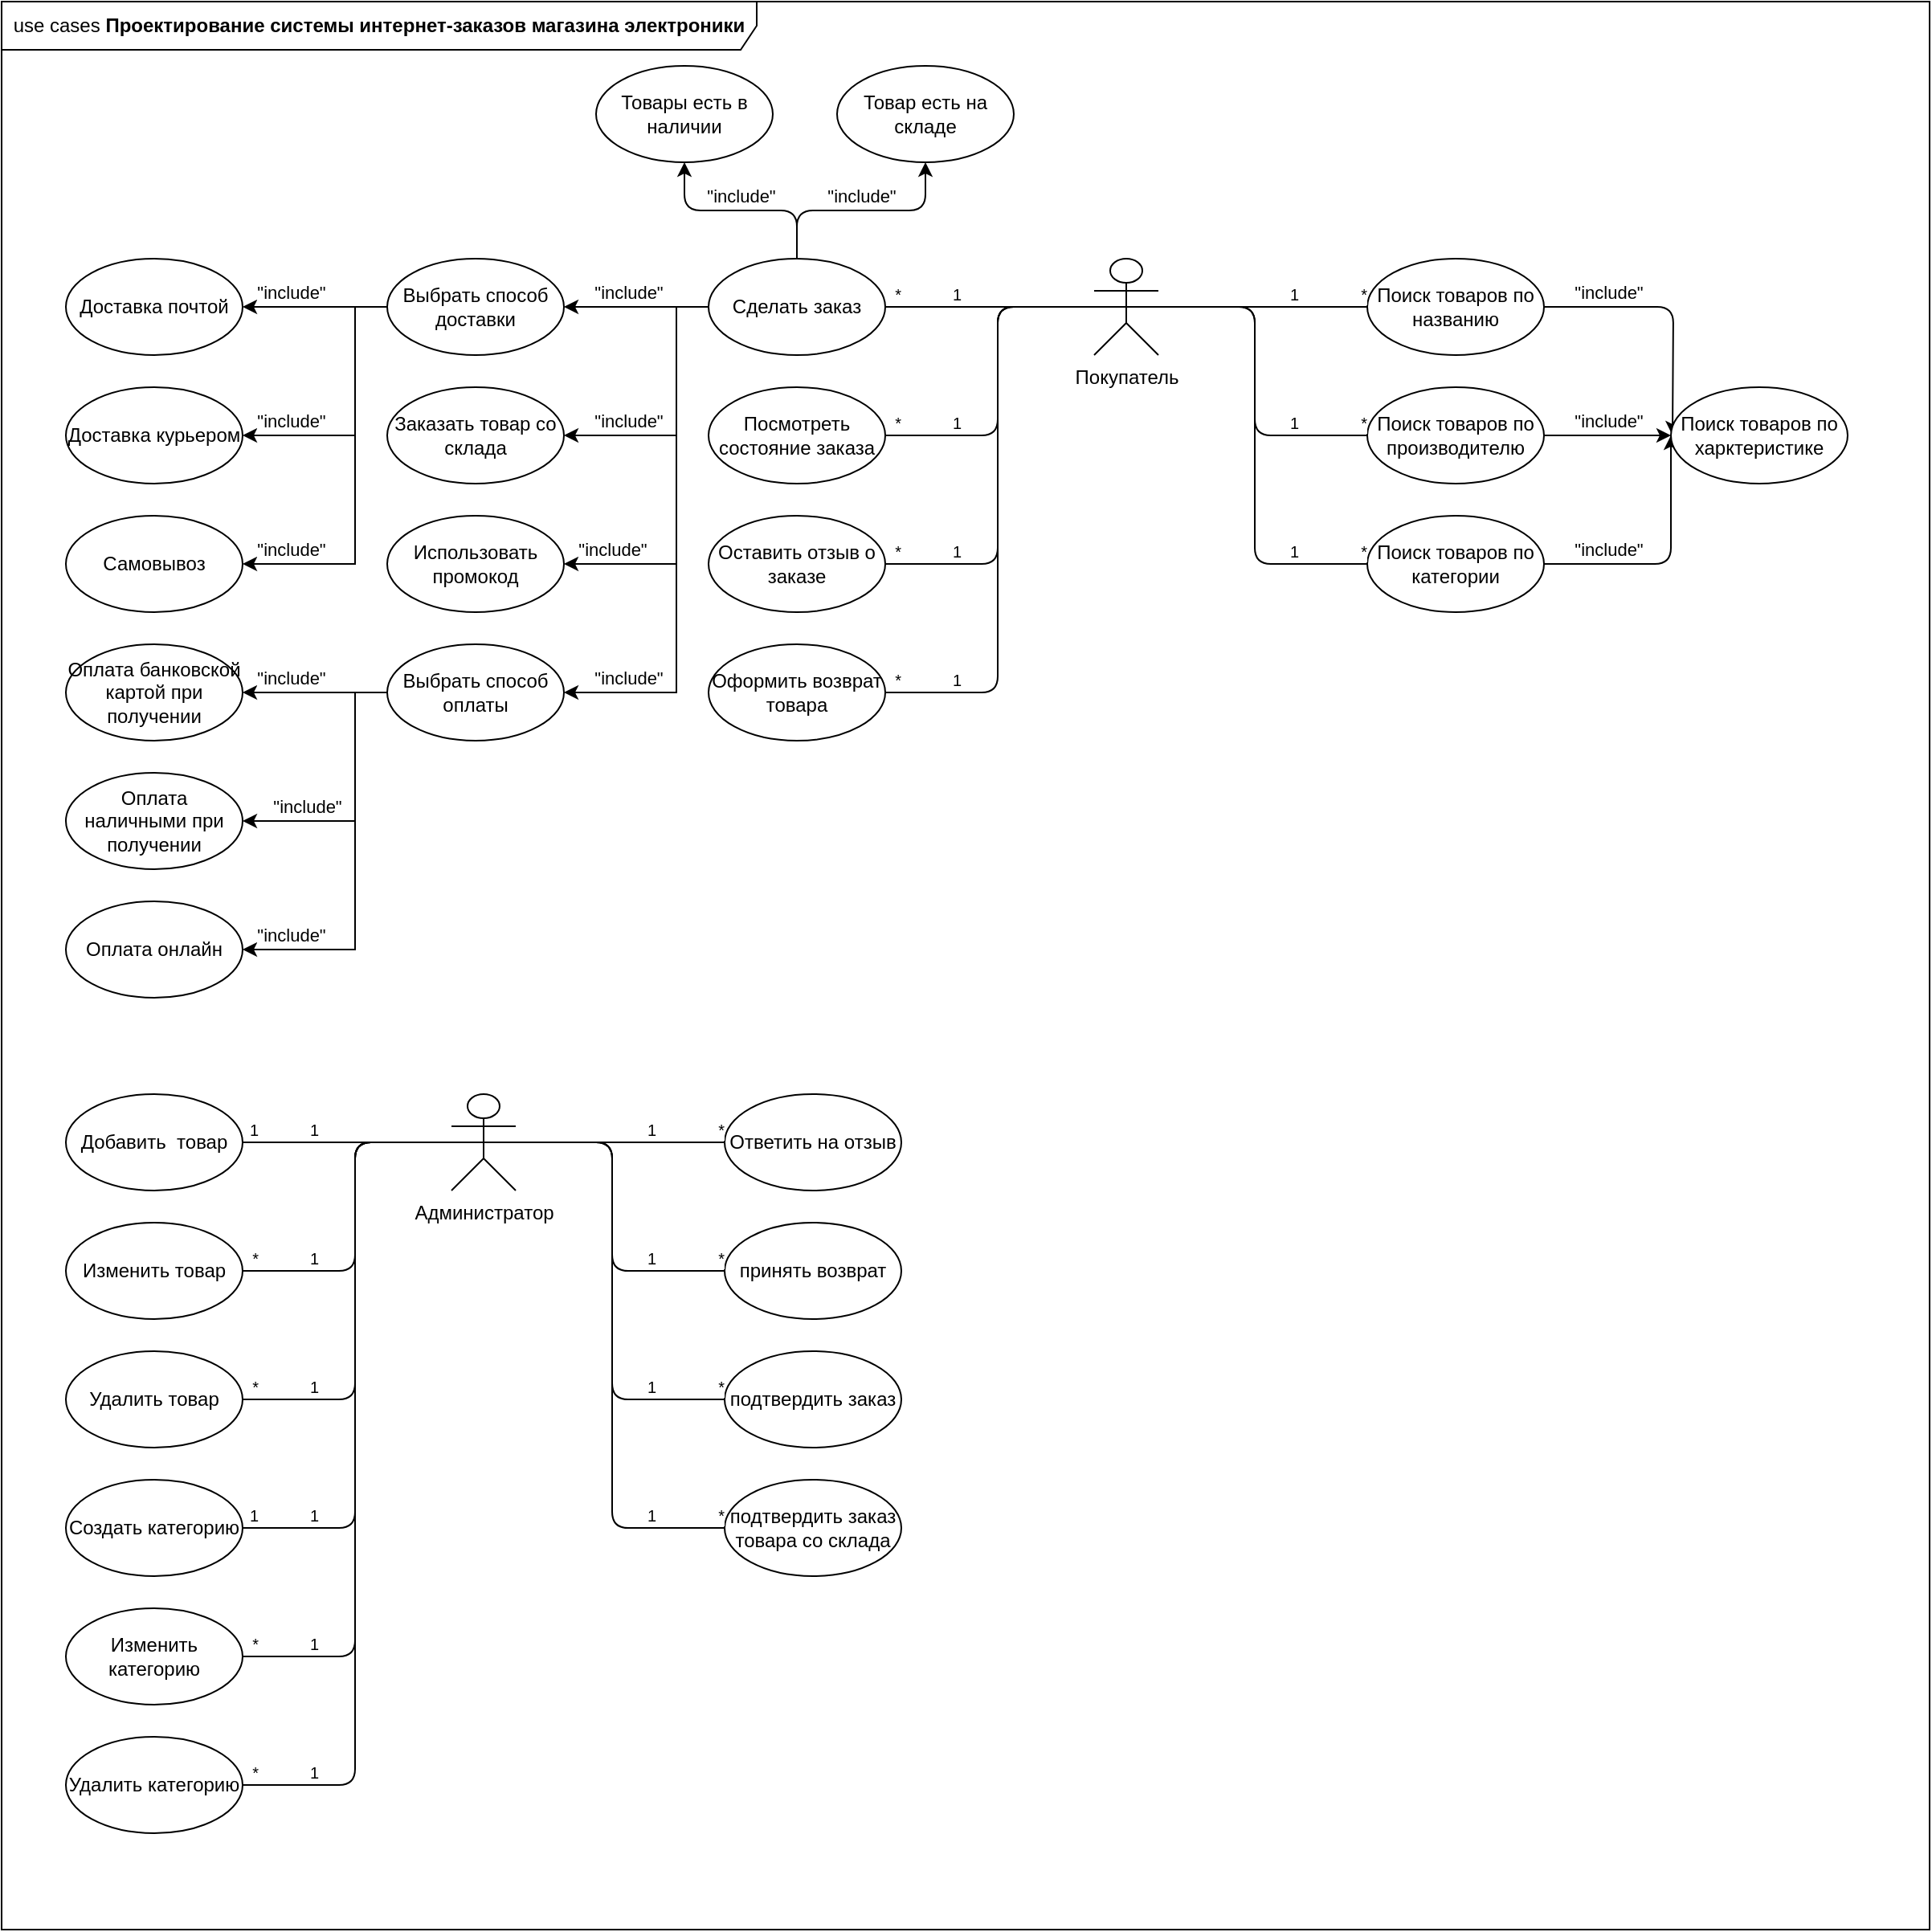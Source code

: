 <mxfile version="12.7.4" type="github">
  <diagram id="y7Y5LSELg2NZ22rHmxrC" name="Page-1">
    <mxGraphModel dx="824" dy="461" grid="1" gridSize="10" guides="1" tooltips="1" connect="1" arrows="1" fold="1" page="1" pageScale="1" pageWidth="850" pageHeight="1100" math="0" shadow="0">
      <root>
        <mxCell id="0" />
        <mxCell id="1" parent="0" />
        <mxCell id="RdjZfKGLbrOmODSjrDLa-1" value="use cases &lt;b&gt;Проектирование системы интернет-заказов магазина электроники&lt;/b&gt;" style="shape=umlFrame;whiteSpace=wrap;html=1;width=470;height=30;" vertex="1" parent="1">
          <mxGeometry x="40" y="40" width="1200" height="1200" as="geometry" />
        </mxCell>
        <mxCell id="RdjZfKGLbrOmODSjrDLa-5" value="Покупатель" style="shape=umlActor;verticalLabelPosition=bottom;labelBackgroundColor=#ffffff;verticalAlign=top;html=1;" vertex="1" parent="1">
          <mxGeometry x="720" y="200" width="40" height="60" as="geometry" />
        </mxCell>
        <mxCell id="RdjZfKGLbrOmODSjrDLa-66" value="&quot;include&quot;" style="edgeStyle=orthogonalEdgeStyle;rounded=0;orthogonalLoop=1;jettySize=auto;html=1;align=center;verticalAlign=bottom;" edge="1" parent="1" source="RdjZfKGLbrOmODSjrDLa-8" target="RdjZfKGLbrOmODSjrDLa-65">
          <mxGeometry x="0.529" relative="1" as="geometry">
            <Array as="points">
              <mxPoint x="460" y="230" />
              <mxPoint x="460" y="310" />
            </Array>
            <mxPoint as="offset" />
          </mxGeometry>
        </mxCell>
        <mxCell id="RdjZfKGLbrOmODSjrDLa-223" value="&quot;include&quot;" style="edgeStyle=orthogonalEdgeStyle;rounded=1;orthogonalLoop=1;jettySize=auto;html=1;align=center;verticalAlign=bottom;" edge="1" parent="1" source="RdjZfKGLbrOmODSjrDLa-8" target="RdjZfKGLbrOmODSjrDLa-222">
          <mxGeometry relative="1" as="geometry" />
        </mxCell>
        <mxCell id="RdjZfKGLbrOmODSjrDLa-226" value="&quot;include&quot;" style="edgeStyle=orthogonalEdgeStyle;rounded=1;orthogonalLoop=1;jettySize=auto;html=1;exitX=0.5;exitY=0;exitDx=0;exitDy=0;entryX=0.5;entryY=1;entryDx=0;entryDy=0;align=center;verticalAlign=bottom;" edge="1" parent="1" source="RdjZfKGLbrOmODSjrDLa-8" target="RdjZfKGLbrOmODSjrDLa-225">
          <mxGeometry relative="1" as="geometry" />
        </mxCell>
        <mxCell id="RdjZfKGLbrOmODSjrDLa-8" value="Сделать заказ" style="ellipse;whiteSpace=wrap;html=1;fontFamily=Helvetica;fontSize=12;fontColor=#000000;align=center;strokeColor=#000000;fillColor=#ffffff;" vertex="1" parent="1">
          <mxGeometry x="480" y="200" width="110" height="60" as="geometry" />
        </mxCell>
        <mxCell id="RdjZfKGLbrOmODSjrDLa-225" value="Товар есть на складе" style="ellipse;whiteSpace=wrap;html=1;fontFamily=Helvetica;fontSize=12;fontColor=#000000;align=center;strokeColor=#000000;fillColor=#ffffff;" vertex="1" parent="1">
          <mxGeometry x="560" y="80" width="110" height="60" as="geometry" />
        </mxCell>
        <mxCell id="RdjZfKGLbrOmODSjrDLa-222" value="Товары есть в наличии" style="ellipse;whiteSpace=wrap;html=1;fontFamily=Helvetica;fontSize=12;fontColor=#000000;align=center;strokeColor=#000000;fillColor=#ffffff;" vertex="1" parent="1">
          <mxGeometry x="410" y="80" width="110" height="60" as="geometry" />
        </mxCell>
        <mxCell id="RdjZfKGLbrOmODSjrDLa-65" value="Заказать товар со склада" style="ellipse;whiteSpace=wrap;html=1;fontFamily=Helvetica;fontSize=12;fontColor=#000000;align=center;strokeColor=#000000;fillColor=#ffffff;" vertex="1" parent="1">
          <mxGeometry x="280" y="280" width="110" height="60" as="geometry" />
        </mxCell>
        <mxCell id="RdjZfKGLbrOmODSjrDLa-24" value="" style="endArrow=none;html=1;edgeStyle=orthogonalEdgeStyle;align=right;exitX=0.5;exitY=0.5;exitDx=0;exitDy=0;exitPerimeter=0;entryX=1;entryY=0.5;entryDx=0;entryDy=0;" edge="1" parent="1" source="RdjZfKGLbrOmODSjrDLa-5" target="RdjZfKGLbrOmODSjrDLa-8">
          <mxGeometry relative="1" as="geometry">
            <mxPoint x="580" y="270" as="sourcePoint" />
            <mxPoint x="590" y="234" as="targetPoint" />
          </mxGeometry>
        </mxCell>
        <mxCell id="RdjZfKGLbrOmODSjrDLa-25" value="1" style="resizable=0;html=1;align=left;verticalAlign=bottom;labelBackgroundColor=#ffffff;fontSize=10;" connectable="0" vertex="1" parent="RdjZfKGLbrOmODSjrDLa-24">
          <mxGeometry x="-1" relative="1" as="geometry">
            <mxPoint x="-110" as="offset" />
          </mxGeometry>
        </mxCell>
        <mxCell id="RdjZfKGLbrOmODSjrDLa-26" value="*" style="resizable=0;html=1;align=right;verticalAlign=bottom;labelBackgroundColor=#ffffff;fontSize=10;" connectable="0" vertex="1" parent="RdjZfKGLbrOmODSjrDLa-24">
          <mxGeometry x="1" relative="1" as="geometry">
            <mxPoint x="10.14" as="offset" />
          </mxGeometry>
        </mxCell>
        <mxCell id="RdjZfKGLbrOmODSjrDLa-27" value="Посмотреть состояние заказа " style="ellipse;whiteSpace=wrap;html=1;fontFamily=Helvetica;fontSize=12;fontColor=#000000;align=center;strokeColor=#000000;fillColor=#ffffff;" vertex="1" parent="1">
          <mxGeometry x="480" y="280" width="110" height="60" as="geometry" />
        </mxCell>
        <mxCell id="RdjZfKGLbrOmODSjrDLa-28" value="" style="endArrow=none;html=1;edgeStyle=orthogonalEdgeStyle;align=right;entryX=1;entryY=0.5;entryDx=0;entryDy=0;exitX=0.5;exitY=0.5;exitDx=0;exitDy=0;exitPerimeter=0;" edge="1" parent="1" target="RdjZfKGLbrOmODSjrDLa-27" source="RdjZfKGLbrOmODSjrDLa-5">
          <mxGeometry relative="1" as="geometry">
            <mxPoint x="505" y="310" as="sourcePoint" />
            <mxPoint x="600" y="314" as="targetPoint" />
            <Array as="points">
              <mxPoint x="660" y="230" />
              <mxPoint x="660" y="310" />
            </Array>
          </mxGeometry>
        </mxCell>
        <mxCell id="RdjZfKGLbrOmODSjrDLa-29" value="1" style="resizable=0;html=1;align=left;verticalAlign=bottom;labelBackgroundColor=#ffffff;fontSize=10;" connectable="0" vertex="1" parent="RdjZfKGLbrOmODSjrDLa-28">
          <mxGeometry x="-1" relative="1" as="geometry">
            <mxPoint x="-110" y="80" as="offset" />
          </mxGeometry>
        </mxCell>
        <mxCell id="RdjZfKGLbrOmODSjrDLa-30" value="*" style="resizable=0;html=1;align=right;verticalAlign=bottom;labelBackgroundColor=#ffffff;fontSize=10;" connectable="0" vertex="1" parent="RdjZfKGLbrOmODSjrDLa-28">
          <mxGeometry x="1" relative="1" as="geometry">
            <mxPoint x="10.14" as="offset" />
          </mxGeometry>
        </mxCell>
        <mxCell id="RdjZfKGLbrOmODSjrDLa-33" value="Оставить отзыв о заказе" style="ellipse;whiteSpace=wrap;html=1;fontFamily=Helvetica;fontSize=12;fontColor=#000000;align=center;strokeColor=#000000;fillColor=#ffffff;" vertex="1" parent="1">
          <mxGeometry x="480" y="360" width="110" height="60" as="geometry" />
        </mxCell>
        <mxCell id="RdjZfKGLbrOmODSjrDLa-34" value="" style="endArrow=none;html=1;edgeStyle=orthogonalEdgeStyle;align=right;exitX=0.5;exitY=0.5;exitDx=0;exitDy=0;exitPerimeter=0;entryX=1;entryY=0.5;entryDx=0;entryDy=0;" edge="1" parent="1" target="RdjZfKGLbrOmODSjrDLa-33" source="RdjZfKGLbrOmODSjrDLa-5">
          <mxGeometry relative="1" as="geometry">
            <mxPoint x="495" y="310" as="sourcePoint" />
            <mxPoint x="610" y="410" as="targetPoint" />
            <Array as="points">
              <mxPoint x="660" y="230" />
              <mxPoint x="660" y="390" />
            </Array>
          </mxGeometry>
        </mxCell>
        <mxCell id="RdjZfKGLbrOmODSjrDLa-35" value="1" style="resizable=0;html=1;align=left;verticalAlign=bottom;labelBackgroundColor=#ffffff;fontSize=10;" connectable="0" vertex="1" parent="RdjZfKGLbrOmODSjrDLa-34">
          <mxGeometry x="-1" relative="1" as="geometry">
            <mxPoint x="-110" y="160" as="offset" />
          </mxGeometry>
        </mxCell>
        <mxCell id="RdjZfKGLbrOmODSjrDLa-36" value="*" style="resizable=0;html=1;align=right;verticalAlign=bottom;labelBackgroundColor=#ffffff;fontSize=10;" connectable="0" vertex="1" parent="RdjZfKGLbrOmODSjrDLa-34">
          <mxGeometry x="1" relative="1" as="geometry">
            <mxPoint x="10.14" as="offset" />
          </mxGeometry>
        </mxCell>
        <mxCell id="RdjZfKGLbrOmODSjrDLa-101" value="&quot;include&quot;" style="rounded=1;orthogonalLoop=1;jettySize=auto;html=1;exitX=1;exitY=0.5;exitDx=0;exitDy=0;align=center;verticalAlign=bottom;edgeStyle=orthogonalEdgeStyle;" edge="1" parent="1" source="RdjZfKGLbrOmODSjrDLa-37">
          <mxGeometry x="-0.5" relative="1" as="geometry">
            <mxPoint x="1080" y="310" as="targetPoint" />
            <mxPoint as="offset" />
          </mxGeometry>
        </mxCell>
        <mxCell id="RdjZfKGLbrOmODSjrDLa-37" value="Поиск товаров по названию" style="ellipse;whiteSpace=wrap;html=1;fontFamily=Helvetica;fontSize=12;fontColor=#000000;align=center;strokeColor=#000000;fillColor=#ffffff;" vertex="1" parent="1">
          <mxGeometry x="890" y="200" width="110" height="60" as="geometry" />
        </mxCell>
        <mxCell id="RdjZfKGLbrOmODSjrDLa-38" value="" style="endArrow=none;html=1;edgeStyle=orthogonalEdgeStyle;align=right;exitX=0.5;exitY=0.5;exitDx=0;exitDy=0;exitPerimeter=0;entryX=0;entryY=0.5;entryDx=0;entryDy=0;" edge="1" parent="1" target="RdjZfKGLbrOmODSjrDLa-37" source="RdjZfKGLbrOmODSjrDLa-5">
          <mxGeometry relative="1" as="geometry">
            <mxPoint x="1105" y="230" as="sourcePoint" />
            <mxPoint x="970" y="314" as="targetPoint" />
            <Array as="points">
              <mxPoint x="870" y="230" />
              <mxPoint x="870" y="230" />
            </Array>
          </mxGeometry>
        </mxCell>
        <mxCell id="RdjZfKGLbrOmODSjrDLa-39" value="1" style="resizable=0;html=1;align=left;verticalAlign=bottom;labelBackgroundColor=#ffffff;fontSize=10;" connectable="0" vertex="1" parent="RdjZfKGLbrOmODSjrDLa-38">
          <mxGeometry x="-1" relative="1" as="geometry">
            <mxPoint x="100" as="offset" />
          </mxGeometry>
        </mxCell>
        <mxCell id="RdjZfKGLbrOmODSjrDLa-40" value="*" style="resizable=0;html=1;align=right;verticalAlign=bottom;labelBackgroundColor=#ffffff;fontSize=10;" connectable="0" vertex="1" parent="RdjZfKGLbrOmODSjrDLa-38">
          <mxGeometry x="1" relative="1" as="geometry">
            <mxPoint as="offset" />
          </mxGeometry>
        </mxCell>
        <mxCell id="RdjZfKGLbrOmODSjrDLa-100" value="&quot;include&quot;" style="rounded=1;orthogonalLoop=1;jettySize=auto;html=1;exitX=1;exitY=0.5;exitDx=0;exitDy=0;entryX=0;entryY=0.5;entryDx=0;entryDy=0;align=center;verticalAlign=bottom;edgeStyle=orthogonalEdgeStyle;" edge="1" parent="1" source="RdjZfKGLbrOmODSjrDLa-46" target="RdjZfKGLbrOmODSjrDLa-99">
          <mxGeometry relative="1" as="geometry" />
        </mxCell>
        <mxCell id="RdjZfKGLbrOmODSjrDLa-46" value="Поиск товаров по производителю" style="ellipse;whiteSpace=wrap;html=1;fontFamily=Helvetica;fontSize=12;fontColor=#000000;align=center;strokeColor=#000000;fillColor=#ffffff;" vertex="1" parent="1">
          <mxGeometry x="890" y="280" width="110" height="60" as="geometry" />
        </mxCell>
        <mxCell id="RdjZfKGLbrOmODSjrDLa-47" value="" style="endArrow=none;html=1;edgeStyle=orthogonalEdgeStyle;align=right;exitX=0.5;exitY=0.5;exitDx=0;exitDy=0;exitPerimeter=0;entryX=0;entryY=0.5;entryDx=0;entryDy=0;" edge="1" parent="1" target="RdjZfKGLbrOmODSjrDLa-46" source="RdjZfKGLbrOmODSjrDLa-5">
          <mxGeometry relative="1" as="geometry">
            <mxPoint x="740" y="310" as="sourcePoint" />
            <mxPoint x="970" y="394" as="targetPoint" />
            <Array as="points">
              <mxPoint x="820" y="230" />
              <mxPoint x="820" y="310" />
            </Array>
          </mxGeometry>
        </mxCell>
        <mxCell id="RdjZfKGLbrOmODSjrDLa-48" value="1" style="resizable=0;html=1;align=left;verticalAlign=bottom;labelBackgroundColor=#ffffff;fontSize=10;" connectable="0" vertex="1" parent="RdjZfKGLbrOmODSjrDLa-47">
          <mxGeometry x="-1" relative="1" as="geometry">
            <mxPoint x="100" y="80" as="offset" />
          </mxGeometry>
        </mxCell>
        <mxCell id="RdjZfKGLbrOmODSjrDLa-49" value="*" style="resizable=0;html=1;align=right;verticalAlign=bottom;labelBackgroundColor=#ffffff;fontSize=10;" connectable="0" vertex="1" parent="RdjZfKGLbrOmODSjrDLa-47">
          <mxGeometry x="1" relative="1" as="geometry">
            <mxPoint as="offset" />
          </mxGeometry>
        </mxCell>
        <mxCell id="RdjZfKGLbrOmODSjrDLa-102" value="&quot;include&quot;" style="rounded=1;orthogonalLoop=1;jettySize=auto;html=1;exitX=1;exitY=0.5;exitDx=0;exitDy=0;entryX=0;entryY=0.5;entryDx=0;entryDy=0;align=center;verticalAlign=bottom;edgeStyle=orthogonalEdgeStyle;" edge="1" parent="1" source="RdjZfKGLbrOmODSjrDLa-61" target="RdjZfKGLbrOmODSjrDLa-99">
          <mxGeometry x="-0.5" relative="1" as="geometry">
            <Array as="points">
              <mxPoint x="1079" y="390" />
            </Array>
            <mxPoint as="offset" />
          </mxGeometry>
        </mxCell>
        <mxCell id="RdjZfKGLbrOmODSjrDLa-61" value="Поиск товаров по категории" style="ellipse;whiteSpace=wrap;html=1;fontFamily=Helvetica;fontSize=12;fontColor=#000000;align=center;strokeColor=#000000;fillColor=#ffffff;" vertex="1" parent="1">
          <mxGeometry x="890" y="360" width="110" height="60" as="geometry" />
        </mxCell>
        <mxCell id="RdjZfKGLbrOmODSjrDLa-62" value="" style="endArrow=none;html=1;edgeStyle=orthogonalEdgeStyle;align=right;exitX=0.5;exitY=0.5;exitDx=0;exitDy=0;exitPerimeter=0;entryX=0;entryY=0.5;entryDx=0;entryDy=0;" edge="1" parent="1" target="RdjZfKGLbrOmODSjrDLa-61" source="RdjZfKGLbrOmODSjrDLa-5">
          <mxGeometry relative="1" as="geometry">
            <mxPoint x="740" y="310" as="sourcePoint" />
            <mxPoint x="970" y="554" as="targetPoint" />
            <Array as="points">
              <mxPoint x="820" y="230" />
              <mxPoint x="820" y="390" />
            </Array>
          </mxGeometry>
        </mxCell>
        <mxCell id="RdjZfKGLbrOmODSjrDLa-63" value="1" style="resizable=0;html=1;align=left;verticalAlign=bottom;labelBackgroundColor=#ffffff;fontSize=10;" connectable="0" vertex="1" parent="RdjZfKGLbrOmODSjrDLa-62">
          <mxGeometry x="-1" relative="1" as="geometry">
            <mxPoint x="100" y="160" as="offset" />
          </mxGeometry>
        </mxCell>
        <mxCell id="RdjZfKGLbrOmODSjrDLa-64" value="*" style="resizable=0;html=1;align=right;verticalAlign=bottom;labelBackgroundColor=#ffffff;fontSize=10;" connectable="0" vertex="1" parent="RdjZfKGLbrOmODSjrDLa-62">
          <mxGeometry x="1" relative="1" as="geometry">
            <mxPoint as="offset" />
          </mxGeometry>
        </mxCell>
        <mxCell id="RdjZfKGLbrOmODSjrDLa-68" value="&quot;include&quot;" style="edgeStyle=orthogonalEdgeStyle;rounded=0;orthogonalLoop=1;jettySize=auto;html=1;align=center;verticalAlign=bottom;exitX=0;exitY=0.5;exitDx=0;exitDy=0;" edge="1" parent="1" target="RdjZfKGLbrOmODSjrDLa-69" source="RdjZfKGLbrOmODSjrDLa-8">
          <mxGeometry x="0.111" relative="1" as="geometry">
            <mxPoint x="470" y="310" as="sourcePoint" />
            <Array as="points">
              <mxPoint x="430" y="230" />
              <mxPoint x="430" y="230" />
            </Array>
            <mxPoint as="offset" />
          </mxGeometry>
        </mxCell>
        <mxCell id="RdjZfKGLbrOmODSjrDLa-74" value="&quot;include&quot;" style="edgeStyle=orthogonalEdgeStyle;rounded=0;orthogonalLoop=1;jettySize=auto;html=1;align=center;entryX=1;entryY=0.5;entryDx=0;entryDy=0;verticalAlign=bottom;exitX=0;exitY=0.5;exitDx=0;exitDy=0;" edge="1" parent="1" source="RdjZfKGLbrOmODSjrDLa-69" target="RdjZfKGLbrOmODSjrDLa-73">
          <mxGeometry x="0.333" relative="1" as="geometry">
            <Array as="points">
              <mxPoint x="250" y="230" />
              <mxPoint x="250" y="230" />
            </Array>
            <mxPoint as="offset" />
          </mxGeometry>
        </mxCell>
        <mxCell id="RdjZfKGLbrOmODSjrDLa-69" value="Выбрать способ доставки" style="ellipse;whiteSpace=wrap;html=1;fontFamily=Helvetica;fontSize=12;fontColor=#000000;align=center;strokeColor=#000000;fillColor=#ffffff;" vertex="1" parent="1">
          <mxGeometry x="280" y="200" width="110" height="60" as="geometry" />
        </mxCell>
        <mxCell id="RdjZfKGLbrOmODSjrDLa-73" value="Доставка почтой" style="ellipse;whiteSpace=wrap;html=1;fontFamily=Helvetica;fontSize=12;fontColor=#000000;align=center;strokeColor=#000000;fillColor=#ffffff;" vertex="1" parent="1">
          <mxGeometry x="80" y="200" width="110" height="60" as="geometry" />
        </mxCell>
        <mxCell id="RdjZfKGLbrOmODSjrDLa-75" value="&quot;include&quot;" style="edgeStyle=orthogonalEdgeStyle;rounded=0;orthogonalLoop=1;jettySize=auto;html=1;align=center;entryX=1;entryY=0.5;entryDx=0;entryDy=0;verticalAlign=bottom;exitX=0;exitY=0.5;exitDx=0;exitDy=0;" edge="1" parent="1" target="RdjZfKGLbrOmODSjrDLa-76" source="RdjZfKGLbrOmODSjrDLa-69">
          <mxGeometry x="0.647" relative="1" as="geometry">
            <mxPoint x="280" y="390" as="sourcePoint" />
            <Array as="points">
              <mxPoint x="260" y="230" />
              <mxPoint x="260" y="310" />
            </Array>
            <mxPoint as="offset" />
          </mxGeometry>
        </mxCell>
        <mxCell id="RdjZfKGLbrOmODSjrDLa-76" value="Доставка курьером" style="ellipse;whiteSpace=wrap;html=1;fontFamily=Helvetica;fontSize=12;fontColor=#000000;align=center;strokeColor=#000000;fillColor=#ffffff;" vertex="1" parent="1">
          <mxGeometry x="80" y="280" width="110" height="60" as="geometry" />
        </mxCell>
        <mxCell id="RdjZfKGLbrOmODSjrDLa-78" value="&quot;include&quot;" style="edgeStyle=orthogonalEdgeStyle;rounded=0;orthogonalLoop=1;jettySize=auto;html=1;align=center;entryX=1;entryY=0.5;entryDx=0;entryDy=0;verticalAlign=bottom;exitX=0;exitY=0.5;exitDx=0;exitDy=0;" edge="1" parent="1" target="RdjZfKGLbrOmODSjrDLa-79" source="RdjZfKGLbrOmODSjrDLa-69">
          <mxGeometry x="0.76" relative="1" as="geometry">
            <mxPoint x="280" y="390" as="sourcePoint" />
            <Array as="points">
              <mxPoint x="260" y="230" />
              <mxPoint x="260" y="390" />
            </Array>
            <mxPoint as="offset" />
          </mxGeometry>
        </mxCell>
        <mxCell id="RdjZfKGLbrOmODSjrDLa-79" value="Самовывоз" style="ellipse;whiteSpace=wrap;html=1;fontFamily=Helvetica;fontSize=12;fontColor=#000000;align=center;strokeColor=#000000;fillColor=#ffffff;" vertex="1" parent="1">
          <mxGeometry x="80" y="360" width="110" height="60" as="geometry" />
        </mxCell>
        <mxCell id="RdjZfKGLbrOmODSjrDLa-81" value="&quot;include&quot;" style="edgeStyle=orthogonalEdgeStyle;rounded=0;orthogonalLoop=1;jettySize=auto;html=1;align=center;verticalAlign=bottom;exitX=0;exitY=0.5;exitDx=0;exitDy=0;" edge="1" parent="1" target="RdjZfKGLbrOmODSjrDLa-82" source="RdjZfKGLbrOmODSjrDLa-8">
          <mxGeometry x="0.758" relative="1" as="geometry">
            <mxPoint x="480" y="310" as="sourcePoint" />
            <Array as="points">
              <mxPoint x="460" y="230" />
              <mxPoint x="460" y="470" />
            </Array>
            <mxPoint as="offset" />
          </mxGeometry>
        </mxCell>
        <mxCell id="RdjZfKGLbrOmODSjrDLa-82" value="Выбрать способ оплаты" style="ellipse;whiteSpace=wrap;html=1;fontFamily=Helvetica;fontSize=12;fontColor=#000000;align=center;strokeColor=#000000;fillColor=#ffffff;" vertex="1" parent="1">
          <mxGeometry x="280" y="440" width="110" height="60" as="geometry" />
        </mxCell>
        <mxCell id="RdjZfKGLbrOmODSjrDLa-84" value="&quot;include&quot;" style="edgeStyle=orthogonalEdgeStyle;rounded=0;orthogonalLoop=1;jettySize=auto;html=1;align=center;entryX=1;entryY=0.5;entryDx=0;entryDy=0;verticalAlign=bottom;exitX=0;exitY=0.5;exitDx=0;exitDy=0;" edge="1" parent="1" target="RdjZfKGLbrOmODSjrDLa-85" source="RdjZfKGLbrOmODSjrDLa-82">
          <mxGeometry x="0.333" relative="1" as="geometry">
            <mxPoint x="270" y="480" as="sourcePoint" />
            <Array as="points" />
            <mxPoint as="offset" />
          </mxGeometry>
        </mxCell>
        <mxCell id="RdjZfKGLbrOmODSjrDLa-85" value="Оплата банковской картой при получении" style="ellipse;whiteSpace=wrap;html=1;fontFamily=Helvetica;fontSize=12;fontColor=#000000;align=center;strokeColor=#000000;fillColor=#ffffff;" vertex="1" parent="1">
          <mxGeometry x="80" y="440" width="110" height="60" as="geometry" />
        </mxCell>
        <mxCell id="RdjZfKGLbrOmODSjrDLa-86" value="&quot;include&quot;" style="edgeStyle=orthogonalEdgeStyle;rounded=0;orthogonalLoop=1;jettySize=auto;html=1;align=center;entryX=1;entryY=0.5;entryDx=0;entryDy=0;verticalAlign=bottom;exitX=0;exitY=0.5;exitDx=0;exitDy=0;" edge="1" parent="1" target="RdjZfKGLbrOmODSjrDLa-87" source="RdjZfKGLbrOmODSjrDLa-82">
          <mxGeometry x="0.76" relative="1" as="geometry">
            <mxPoint x="280" y="550" as="sourcePoint" />
            <Array as="points">
              <mxPoint x="260" y="470" />
              <mxPoint x="260" y="630" />
            </Array>
            <mxPoint as="offset" />
          </mxGeometry>
        </mxCell>
        <mxCell id="RdjZfKGLbrOmODSjrDLa-87" value="Оплата онлайн" style="ellipse;whiteSpace=wrap;html=1;fontFamily=Helvetica;fontSize=12;fontColor=#000000;align=center;strokeColor=#000000;fillColor=#ffffff;" vertex="1" parent="1">
          <mxGeometry x="80" y="600" width="110" height="60" as="geometry" />
        </mxCell>
        <mxCell id="RdjZfKGLbrOmODSjrDLa-90" value="&quot;include&quot;" style="edgeStyle=orthogonalEdgeStyle;rounded=0;orthogonalLoop=1;jettySize=auto;html=1;align=center;verticalAlign=bottom;exitX=0;exitY=0.5;exitDx=0;exitDy=0;" edge="1" parent="1" target="RdjZfKGLbrOmODSjrDLa-91" source="RdjZfKGLbrOmODSjrDLa-8">
          <mxGeometry x="0.76" relative="1" as="geometry">
            <mxPoint x="480" y="310" as="sourcePoint" />
            <Array as="points">
              <mxPoint x="460" y="230" />
              <mxPoint x="460" y="390" />
            </Array>
            <mxPoint as="offset" />
          </mxGeometry>
        </mxCell>
        <mxCell id="RdjZfKGLbrOmODSjrDLa-91" value="Использовать промокод" style="ellipse;whiteSpace=wrap;html=1;fontFamily=Helvetica;fontSize=12;fontColor=#000000;align=center;strokeColor=#000000;fillColor=#ffffff;" vertex="1" parent="1">
          <mxGeometry x="280" y="360" width="110" height="60" as="geometry" />
        </mxCell>
        <mxCell id="RdjZfKGLbrOmODSjrDLa-92" value="&quot;include&quot;" style="edgeStyle=orthogonalEdgeStyle;rounded=0;orthogonalLoop=1;jettySize=auto;html=1;align=center;entryX=1;entryY=0.5;entryDx=0;entryDy=0;verticalAlign=bottom;exitX=0;exitY=0.5;exitDx=0;exitDy=0;" edge="1" parent="1" target="RdjZfKGLbrOmODSjrDLa-93" source="RdjZfKGLbrOmODSjrDLa-82">
          <mxGeometry x="0.529" relative="1" as="geometry">
            <mxPoint x="280" y="390" as="sourcePoint" />
            <Array as="points">
              <mxPoint x="260" y="470" />
              <mxPoint x="260" y="550" />
            </Array>
            <mxPoint as="offset" />
          </mxGeometry>
        </mxCell>
        <mxCell id="RdjZfKGLbrOmODSjrDLa-93" value="Оплата наличными при получении" style="ellipse;whiteSpace=wrap;html=1;fontFamily=Helvetica;fontSize=12;fontColor=#000000;align=center;strokeColor=#000000;fillColor=#ffffff;" vertex="1" parent="1">
          <mxGeometry x="80" y="520" width="110" height="60" as="geometry" />
        </mxCell>
        <mxCell id="RdjZfKGLbrOmODSjrDLa-94" value="Оформить возврат товара" style="ellipse;whiteSpace=wrap;html=1;fontFamily=Helvetica;fontSize=12;fontColor=#000000;align=center;strokeColor=#000000;fillColor=#ffffff;" vertex="1" parent="1">
          <mxGeometry x="480" y="440" width="110" height="60" as="geometry" />
        </mxCell>
        <mxCell id="RdjZfKGLbrOmODSjrDLa-95" value="" style="endArrow=none;html=1;edgeStyle=orthogonalEdgeStyle;align=right;exitX=0.5;exitY=0.5;exitDx=0;exitDy=0;exitPerimeter=0;entryX=1;entryY=0.5;entryDx=0;entryDy=0;" edge="1" parent="1" target="RdjZfKGLbrOmODSjrDLa-94" source="RdjZfKGLbrOmODSjrDLa-5">
          <mxGeometry relative="1" as="geometry">
            <mxPoint x="740" y="310" as="sourcePoint" />
            <mxPoint x="610" y="490" as="targetPoint" />
            <Array as="points">
              <mxPoint x="660" y="230" />
              <mxPoint x="660" y="470" />
            </Array>
          </mxGeometry>
        </mxCell>
        <mxCell id="RdjZfKGLbrOmODSjrDLa-96" value="1" style="resizable=0;html=1;align=left;verticalAlign=bottom;labelBackgroundColor=#ffffff;fontSize=10;" connectable="0" vertex="1" parent="RdjZfKGLbrOmODSjrDLa-95">
          <mxGeometry x="-1" relative="1" as="geometry">
            <mxPoint x="-110" y="240" as="offset" />
          </mxGeometry>
        </mxCell>
        <mxCell id="RdjZfKGLbrOmODSjrDLa-97" value="*" style="resizable=0;html=1;align=right;verticalAlign=bottom;labelBackgroundColor=#ffffff;fontSize=10;" connectable="0" vertex="1" parent="RdjZfKGLbrOmODSjrDLa-95">
          <mxGeometry x="1" relative="1" as="geometry">
            <mxPoint x="10.14" as="offset" />
          </mxGeometry>
        </mxCell>
        <mxCell id="RdjZfKGLbrOmODSjrDLa-99" value="&lt;div&gt;Поиск товаров по харктеристике&lt;/div&gt;" style="ellipse;whiteSpace=wrap;html=1;fontFamily=Helvetica;fontSize=12;fontColor=#000000;align=center;strokeColor=#000000;fillColor=#ffffff;" vertex="1" parent="1">
          <mxGeometry x="1079" y="280" width="110" height="60" as="geometry" />
        </mxCell>
        <mxCell id="RdjZfKGLbrOmODSjrDLa-156" value="Администратор" style="shape=umlActor;verticalLabelPosition=bottom;labelBackgroundColor=#ffffff;verticalAlign=top;html=1;" vertex="1" parent="1">
          <mxGeometry x="320" y="720" width="40" height="60" as="geometry" />
        </mxCell>
        <mxCell id="RdjZfKGLbrOmODSjrDLa-158" value="Добавить&amp;nbsp; товар" style="ellipse;whiteSpace=wrap;html=1;fontFamily=Helvetica;fontSize=12;fontColor=#000000;align=center;strokeColor=#000000;fillColor=#ffffff;" vertex="1" parent="1">
          <mxGeometry x="80" y="720" width="110" height="60" as="geometry" />
        </mxCell>
        <mxCell id="RdjZfKGLbrOmODSjrDLa-160" value="" style="endArrow=none;html=1;edgeStyle=orthogonalEdgeStyle;align=right;exitX=0.5;exitY=0.5;exitDx=0;exitDy=0;exitPerimeter=0;entryX=1;entryY=0.5;entryDx=0;entryDy=0;" edge="1" parent="1" source="RdjZfKGLbrOmODSjrDLa-156" target="RdjZfKGLbrOmODSjrDLa-158">
          <mxGeometry relative="1" as="geometry">
            <mxPoint x="180" y="790" as="sourcePoint" />
            <mxPoint x="190" y="754" as="targetPoint" />
          </mxGeometry>
        </mxCell>
        <mxCell id="RdjZfKGLbrOmODSjrDLa-161" value="1" style="resizable=0;html=1;align=left;verticalAlign=bottom;labelBackgroundColor=#ffffff;fontSize=10;" connectable="0" vertex="1" parent="RdjZfKGLbrOmODSjrDLa-160">
          <mxGeometry x="-1" relative="1" as="geometry">
            <mxPoint x="-110" as="offset" />
          </mxGeometry>
        </mxCell>
        <mxCell id="RdjZfKGLbrOmODSjrDLa-162" value="1" style="resizable=0;html=1;align=right;verticalAlign=bottom;labelBackgroundColor=#ffffff;fontSize=10;" connectable="0" vertex="1" parent="RdjZfKGLbrOmODSjrDLa-160">
          <mxGeometry x="1" relative="1" as="geometry">
            <mxPoint x="10.14" as="offset" />
          </mxGeometry>
        </mxCell>
        <mxCell id="RdjZfKGLbrOmODSjrDLa-163" value="Изменить товар" style="ellipse;whiteSpace=wrap;html=1;fontFamily=Helvetica;fontSize=12;fontColor=#000000;align=center;strokeColor=#000000;fillColor=#ffffff;" vertex="1" parent="1">
          <mxGeometry x="80" y="800" width="110" height="60" as="geometry" />
        </mxCell>
        <mxCell id="RdjZfKGLbrOmODSjrDLa-164" value="" style="endArrow=none;html=1;edgeStyle=orthogonalEdgeStyle;align=right;entryX=1;entryY=0.5;entryDx=0;entryDy=0;exitX=0.5;exitY=0.5;exitDx=0;exitDy=0;exitPerimeter=0;" edge="1" parent="1" source="RdjZfKGLbrOmODSjrDLa-156" target="RdjZfKGLbrOmODSjrDLa-163">
          <mxGeometry relative="1" as="geometry">
            <mxPoint x="105" y="830" as="sourcePoint" />
            <mxPoint x="200" y="834" as="targetPoint" />
            <Array as="points">
              <mxPoint x="260" y="750" />
              <mxPoint x="260" y="830" />
            </Array>
          </mxGeometry>
        </mxCell>
        <mxCell id="RdjZfKGLbrOmODSjrDLa-165" value="1" style="resizable=0;html=1;align=left;verticalAlign=bottom;labelBackgroundColor=#ffffff;fontSize=10;" connectable="0" vertex="1" parent="RdjZfKGLbrOmODSjrDLa-164">
          <mxGeometry x="-1" relative="1" as="geometry">
            <mxPoint x="-110" y="80" as="offset" />
          </mxGeometry>
        </mxCell>
        <mxCell id="RdjZfKGLbrOmODSjrDLa-166" value="*" style="resizable=0;html=1;align=right;verticalAlign=bottom;labelBackgroundColor=#ffffff;fontSize=10;" connectable="0" vertex="1" parent="RdjZfKGLbrOmODSjrDLa-164">
          <mxGeometry x="1" relative="1" as="geometry">
            <mxPoint x="10.14" as="offset" />
          </mxGeometry>
        </mxCell>
        <mxCell id="RdjZfKGLbrOmODSjrDLa-167" value="&lt;div&gt;Удалить товар&lt;/div&gt;" style="ellipse;whiteSpace=wrap;html=1;fontFamily=Helvetica;fontSize=12;fontColor=#000000;align=center;strokeColor=#000000;fillColor=#ffffff;" vertex="1" parent="1">
          <mxGeometry x="80" y="880" width="110" height="60" as="geometry" />
        </mxCell>
        <mxCell id="RdjZfKGLbrOmODSjrDLa-168" value="" style="endArrow=none;html=1;edgeStyle=orthogonalEdgeStyle;align=right;exitX=0.5;exitY=0.5;exitDx=0;exitDy=0;exitPerimeter=0;entryX=1;entryY=0.5;entryDx=0;entryDy=0;" edge="1" parent="1" source="RdjZfKGLbrOmODSjrDLa-156" target="RdjZfKGLbrOmODSjrDLa-167">
          <mxGeometry relative="1" as="geometry">
            <mxPoint x="95" y="830" as="sourcePoint" />
            <mxPoint x="210" y="930" as="targetPoint" />
            <Array as="points">
              <mxPoint x="260" y="750" />
              <mxPoint x="260" y="910" />
            </Array>
          </mxGeometry>
        </mxCell>
        <mxCell id="RdjZfKGLbrOmODSjrDLa-169" value="1" style="resizable=0;html=1;align=left;verticalAlign=bottom;labelBackgroundColor=#ffffff;fontSize=10;" connectable="0" vertex="1" parent="RdjZfKGLbrOmODSjrDLa-168">
          <mxGeometry x="-1" relative="1" as="geometry">
            <mxPoint x="-110" y="160" as="offset" />
          </mxGeometry>
        </mxCell>
        <mxCell id="RdjZfKGLbrOmODSjrDLa-170" value="*" style="resizable=0;html=1;align=right;verticalAlign=bottom;labelBackgroundColor=#ffffff;fontSize=10;" connectable="0" vertex="1" parent="RdjZfKGLbrOmODSjrDLa-168">
          <mxGeometry x="1" relative="1" as="geometry">
            <mxPoint x="10.14" as="offset" />
          </mxGeometry>
        </mxCell>
        <mxCell id="RdjZfKGLbrOmODSjrDLa-172" value="Ответить на отзыв" style="ellipse;whiteSpace=wrap;html=1;fontFamily=Helvetica;fontSize=12;fontColor=#000000;align=center;strokeColor=#000000;fillColor=#ffffff;" vertex="1" parent="1">
          <mxGeometry x="490" y="720" width="110" height="60" as="geometry" />
        </mxCell>
        <mxCell id="RdjZfKGLbrOmODSjrDLa-173" value="" style="endArrow=none;html=1;edgeStyle=orthogonalEdgeStyle;align=right;exitX=0.5;exitY=0.5;exitDx=0;exitDy=0;exitPerimeter=0;entryX=0;entryY=0.5;entryDx=0;entryDy=0;" edge="1" parent="1" source="RdjZfKGLbrOmODSjrDLa-156" target="RdjZfKGLbrOmODSjrDLa-172">
          <mxGeometry relative="1" as="geometry">
            <mxPoint x="705" y="750" as="sourcePoint" />
            <mxPoint x="570" y="834" as="targetPoint" />
            <Array as="points">
              <mxPoint x="470" y="750" />
              <mxPoint x="470" y="750" />
            </Array>
          </mxGeometry>
        </mxCell>
        <mxCell id="RdjZfKGLbrOmODSjrDLa-174" value="1" style="resizable=0;html=1;align=left;verticalAlign=bottom;labelBackgroundColor=#ffffff;fontSize=10;" connectable="0" vertex="1" parent="RdjZfKGLbrOmODSjrDLa-173">
          <mxGeometry x="-1" relative="1" as="geometry">
            <mxPoint x="100" as="offset" />
          </mxGeometry>
        </mxCell>
        <mxCell id="RdjZfKGLbrOmODSjrDLa-175" value="*" style="resizable=0;html=1;align=right;verticalAlign=bottom;labelBackgroundColor=#ffffff;fontSize=10;" connectable="0" vertex="1" parent="RdjZfKGLbrOmODSjrDLa-173">
          <mxGeometry x="1" relative="1" as="geometry">
            <mxPoint as="offset" />
          </mxGeometry>
        </mxCell>
        <mxCell id="RdjZfKGLbrOmODSjrDLa-177" value="принять возврат" style="ellipse;whiteSpace=wrap;html=1;fontFamily=Helvetica;fontSize=12;fontColor=#000000;align=center;strokeColor=#000000;fillColor=#ffffff;" vertex="1" parent="1">
          <mxGeometry x="490" y="800" width="110" height="60" as="geometry" />
        </mxCell>
        <mxCell id="RdjZfKGLbrOmODSjrDLa-178" value="" style="endArrow=none;html=1;edgeStyle=orthogonalEdgeStyle;align=right;exitX=0.5;exitY=0.5;exitDx=0;exitDy=0;exitPerimeter=0;entryX=0;entryY=0.5;entryDx=0;entryDy=0;" edge="1" parent="1" source="RdjZfKGLbrOmODSjrDLa-156" target="RdjZfKGLbrOmODSjrDLa-177">
          <mxGeometry relative="1" as="geometry">
            <mxPoint x="340" y="830" as="sourcePoint" />
            <mxPoint x="570" y="914" as="targetPoint" />
            <Array as="points">
              <mxPoint x="420" y="750" />
              <mxPoint x="420" y="830" />
            </Array>
          </mxGeometry>
        </mxCell>
        <mxCell id="RdjZfKGLbrOmODSjrDLa-179" value="1" style="resizable=0;html=1;align=left;verticalAlign=bottom;labelBackgroundColor=#ffffff;fontSize=10;" connectable="0" vertex="1" parent="RdjZfKGLbrOmODSjrDLa-178">
          <mxGeometry x="-1" relative="1" as="geometry">
            <mxPoint x="100" y="80" as="offset" />
          </mxGeometry>
        </mxCell>
        <mxCell id="RdjZfKGLbrOmODSjrDLa-180" value="*" style="resizable=0;html=1;align=right;verticalAlign=bottom;labelBackgroundColor=#ffffff;fontSize=10;" connectable="0" vertex="1" parent="RdjZfKGLbrOmODSjrDLa-178">
          <mxGeometry x="1" relative="1" as="geometry">
            <mxPoint as="offset" />
          </mxGeometry>
        </mxCell>
        <mxCell id="RdjZfKGLbrOmODSjrDLa-182" value="подтвердить заказ" style="ellipse;whiteSpace=wrap;html=1;fontFamily=Helvetica;fontSize=12;fontColor=#000000;align=center;strokeColor=#000000;fillColor=#ffffff;" vertex="1" parent="1">
          <mxGeometry x="490" y="880" width="110" height="60" as="geometry" />
        </mxCell>
        <mxCell id="RdjZfKGLbrOmODSjrDLa-183" value="" style="endArrow=none;html=1;edgeStyle=orthogonalEdgeStyle;align=right;exitX=0.5;exitY=0.5;exitDx=0;exitDy=0;exitPerimeter=0;entryX=0;entryY=0.5;entryDx=0;entryDy=0;" edge="1" parent="1" source="RdjZfKGLbrOmODSjrDLa-156" target="RdjZfKGLbrOmODSjrDLa-182">
          <mxGeometry relative="1" as="geometry">
            <mxPoint x="340" y="830" as="sourcePoint" />
            <mxPoint x="570" y="1074" as="targetPoint" />
            <Array as="points">
              <mxPoint x="420" y="750" />
              <mxPoint x="420" y="910" />
            </Array>
          </mxGeometry>
        </mxCell>
        <mxCell id="RdjZfKGLbrOmODSjrDLa-184" value="1" style="resizable=0;html=1;align=left;verticalAlign=bottom;labelBackgroundColor=#ffffff;fontSize=10;" connectable="0" vertex="1" parent="RdjZfKGLbrOmODSjrDLa-183">
          <mxGeometry x="-1" relative="1" as="geometry">
            <mxPoint x="100" y="160" as="offset" />
          </mxGeometry>
        </mxCell>
        <mxCell id="RdjZfKGLbrOmODSjrDLa-185" value="*" style="resizable=0;html=1;align=right;verticalAlign=bottom;labelBackgroundColor=#ffffff;fontSize=10;" connectable="0" vertex="1" parent="RdjZfKGLbrOmODSjrDLa-183">
          <mxGeometry x="1" relative="1" as="geometry">
            <mxPoint as="offset" />
          </mxGeometry>
        </mxCell>
        <mxCell id="RdjZfKGLbrOmODSjrDLa-203" value="Создать категорию" style="ellipse;whiteSpace=wrap;html=1;fontFamily=Helvetica;fontSize=12;fontColor=#000000;align=center;strokeColor=#000000;fillColor=#ffffff;" vertex="1" parent="1">
          <mxGeometry x="80" y="960" width="110" height="60" as="geometry" />
        </mxCell>
        <mxCell id="RdjZfKGLbrOmODSjrDLa-204" value="" style="endArrow=none;html=1;edgeStyle=orthogonalEdgeStyle;align=right;exitX=0.5;exitY=0.5;exitDx=0;exitDy=0;exitPerimeter=0;entryX=1;entryY=0.5;entryDx=0;entryDy=0;" edge="1" parent="1" source="RdjZfKGLbrOmODSjrDLa-156" target="RdjZfKGLbrOmODSjrDLa-203">
          <mxGeometry relative="1" as="geometry">
            <mxPoint x="340" y="830" as="sourcePoint" />
            <mxPoint x="210" y="1010" as="targetPoint" />
            <Array as="points">
              <mxPoint x="260" y="750" />
              <mxPoint x="260" y="990" />
            </Array>
          </mxGeometry>
        </mxCell>
        <mxCell id="RdjZfKGLbrOmODSjrDLa-205" value="1" style="resizable=0;html=1;align=left;verticalAlign=bottom;labelBackgroundColor=#ffffff;fontSize=10;" connectable="0" vertex="1" parent="RdjZfKGLbrOmODSjrDLa-204">
          <mxGeometry x="-1" relative="1" as="geometry">
            <mxPoint x="-110" y="240" as="offset" />
          </mxGeometry>
        </mxCell>
        <mxCell id="RdjZfKGLbrOmODSjrDLa-206" value="1" style="resizable=0;html=1;align=right;verticalAlign=bottom;labelBackgroundColor=#ffffff;fontSize=10;" connectable="0" vertex="1" parent="RdjZfKGLbrOmODSjrDLa-204">
          <mxGeometry x="1" relative="1" as="geometry">
            <mxPoint x="10.14" as="offset" />
          </mxGeometry>
        </mxCell>
        <mxCell id="RdjZfKGLbrOmODSjrDLa-208" value="Изменить категорию" style="ellipse;whiteSpace=wrap;html=1;fontFamily=Helvetica;fontSize=12;fontColor=#000000;align=center;strokeColor=#000000;fillColor=#ffffff;" vertex="1" parent="1">
          <mxGeometry x="80" y="1040" width="110" height="60" as="geometry" />
        </mxCell>
        <mxCell id="RdjZfKGLbrOmODSjrDLa-209" value="" style="endArrow=none;html=1;edgeStyle=orthogonalEdgeStyle;align=right;entryX=1;entryY=0.5;entryDx=0;entryDy=0;exitX=0.5;exitY=0.5;exitDx=0;exitDy=0;exitPerimeter=0;" edge="1" parent="1" target="RdjZfKGLbrOmODSjrDLa-208" source="RdjZfKGLbrOmODSjrDLa-156">
          <mxGeometry relative="1" as="geometry">
            <mxPoint x="340" y="990" as="sourcePoint" />
            <mxPoint x="200" y="1074" as="targetPoint" />
            <Array as="points">
              <mxPoint x="260" y="750" />
              <mxPoint x="260" y="1070" />
            </Array>
          </mxGeometry>
        </mxCell>
        <mxCell id="RdjZfKGLbrOmODSjrDLa-210" value="1" style="resizable=0;html=1;align=left;verticalAlign=bottom;labelBackgroundColor=#ffffff;fontSize=10;" connectable="0" vertex="1" parent="RdjZfKGLbrOmODSjrDLa-209">
          <mxGeometry x="-1" relative="1" as="geometry">
            <mxPoint x="-110" y="320" as="offset" />
          </mxGeometry>
        </mxCell>
        <mxCell id="RdjZfKGLbrOmODSjrDLa-211" value="*" style="resizable=0;html=1;align=right;verticalAlign=bottom;labelBackgroundColor=#ffffff;fontSize=10;" connectable="0" vertex="1" parent="RdjZfKGLbrOmODSjrDLa-209">
          <mxGeometry x="1" relative="1" as="geometry">
            <mxPoint x="10.14" as="offset" />
          </mxGeometry>
        </mxCell>
        <mxCell id="RdjZfKGLbrOmODSjrDLa-212" value="Удалить категорию" style="ellipse;whiteSpace=wrap;html=1;fontFamily=Helvetica;fontSize=12;fontColor=#000000;align=center;strokeColor=#000000;fillColor=#ffffff;" vertex="1" parent="1">
          <mxGeometry x="80" y="1120" width="110" height="60" as="geometry" />
        </mxCell>
        <mxCell id="RdjZfKGLbrOmODSjrDLa-213" value="" style="endArrow=none;html=1;edgeStyle=orthogonalEdgeStyle;align=right;entryX=1;entryY=0.5;entryDx=0;entryDy=0;exitX=0.5;exitY=0.5;exitDx=0;exitDy=0;exitPerimeter=0;" edge="1" parent="1" target="RdjZfKGLbrOmODSjrDLa-212" source="RdjZfKGLbrOmODSjrDLa-156">
          <mxGeometry relative="1" as="geometry">
            <mxPoint x="350" y="860" as="sourcePoint" />
            <mxPoint x="210" y="1170" as="targetPoint" />
            <Array as="points">
              <mxPoint x="260" y="750" />
              <mxPoint x="260" y="1150" />
            </Array>
          </mxGeometry>
        </mxCell>
        <mxCell id="RdjZfKGLbrOmODSjrDLa-214" value="1" style="resizable=0;html=1;align=left;verticalAlign=bottom;labelBackgroundColor=#ffffff;fontSize=10;" connectable="0" vertex="1" parent="RdjZfKGLbrOmODSjrDLa-213">
          <mxGeometry x="-1" relative="1" as="geometry">
            <mxPoint x="-110" y="400" as="offset" />
          </mxGeometry>
        </mxCell>
        <mxCell id="RdjZfKGLbrOmODSjrDLa-215" value="*" style="resizable=0;html=1;align=right;verticalAlign=bottom;labelBackgroundColor=#ffffff;fontSize=10;" connectable="0" vertex="1" parent="RdjZfKGLbrOmODSjrDLa-213">
          <mxGeometry x="1" relative="1" as="geometry">
            <mxPoint x="10.14" as="offset" />
          </mxGeometry>
        </mxCell>
        <mxCell id="RdjZfKGLbrOmODSjrDLa-217" value="подтвердить заказ товара со склада" style="ellipse;whiteSpace=wrap;html=1;fontFamily=Helvetica;fontSize=12;fontColor=#000000;align=center;strokeColor=#000000;fillColor=#ffffff;" vertex="1" parent="1">
          <mxGeometry x="490" y="960" width="110" height="60" as="geometry" />
        </mxCell>
        <mxCell id="RdjZfKGLbrOmODSjrDLa-218" value="" style="endArrow=none;html=1;edgeStyle=orthogonalEdgeStyle;align=right;entryX=0;entryY=0.5;entryDx=0;entryDy=0;exitX=0.5;exitY=0.5;exitDx=0;exitDy=0;exitPerimeter=0;" edge="1" parent="1" target="RdjZfKGLbrOmODSjrDLa-217" source="RdjZfKGLbrOmODSjrDLa-156">
          <mxGeometry relative="1" as="geometry">
            <mxPoint x="380" y="770" as="sourcePoint" />
            <mxPoint x="570" y="1154" as="targetPoint" />
            <Array as="points">
              <mxPoint x="420" y="750" />
              <mxPoint x="420" y="990" />
            </Array>
          </mxGeometry>
        </mxCell>
        <mxCell id="RdjZfKGLbrOmODSjrDLa-219" value="1" style="resizable=0;html=1;align=left;verticalAlign=bottom;labelBackgroundColor=#ffffff;fontSize=10;" connectable="0" vertex="1" parent="RdjZfKGLbrOmODSjrDLa-218">
          <mxGeometry x="-1" relative="1" as="geometry">
            <mxPoint x="100" y="240" as="offset" />
          </mxGeometry>
        </mxCell>
        <mxCell id="RdjZfKGLbrOmODSjrDLa-220" value="*" style="resizable=0;html=1;align=right;verticalAlign=bottom;labelBackgroundColor=#ffffff;fontSize=10;" connectable="0" vertex="1" parent="RdjZfKGLbrOmODSjrDLa-218">
          <mxGeometry x="1" relative="1" as="geometry">
            <mxPoint as="offset" />
          </mxGeometry>
        </mxCell>
      </root>
    </mxGraphModel>
  </diagram>
</mxfile>
